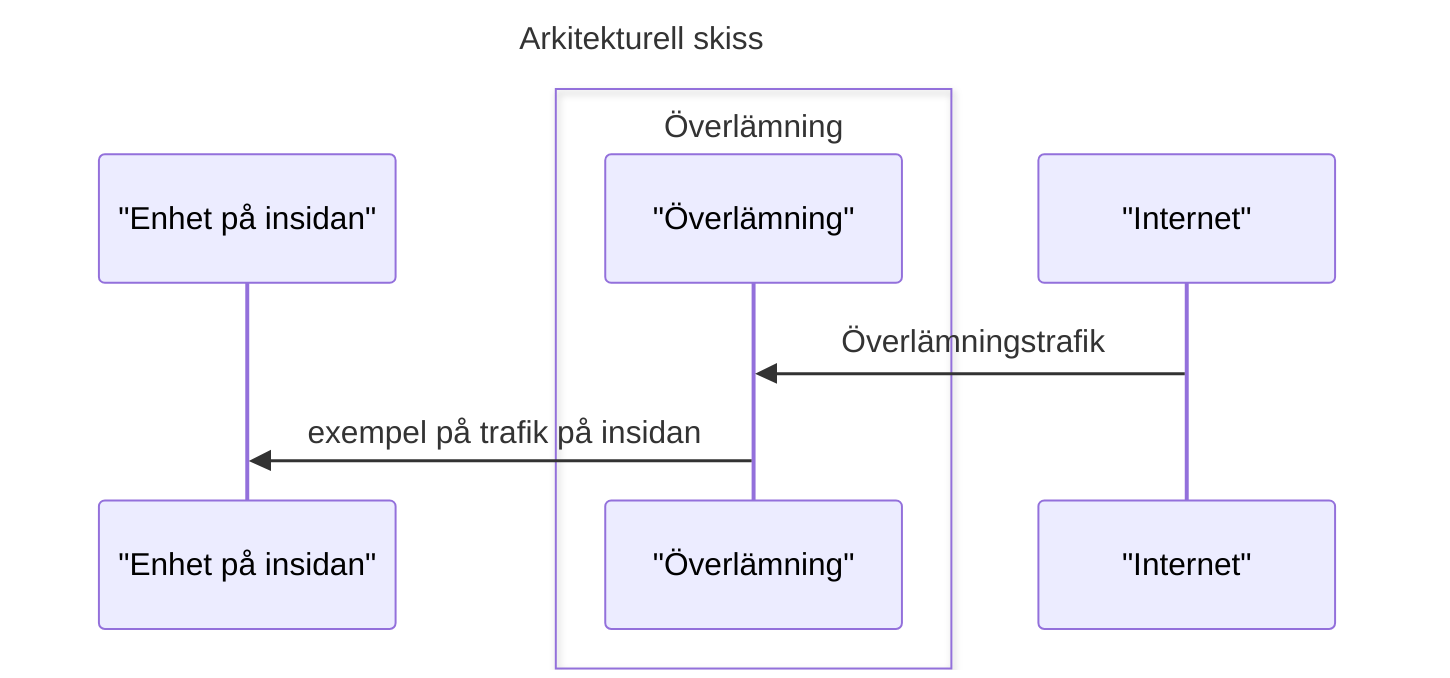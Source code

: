 ---
title: Arkitekturell skiss
---
sequenceDiagram
    participant D as "Enhet på insidan"
    box Överlämning
    participant O as "Överlämning"
    end
    participant I as "Internet"
    I->>O: Överlämningstrafik
    O->>D: exempel på trafik på insidan
